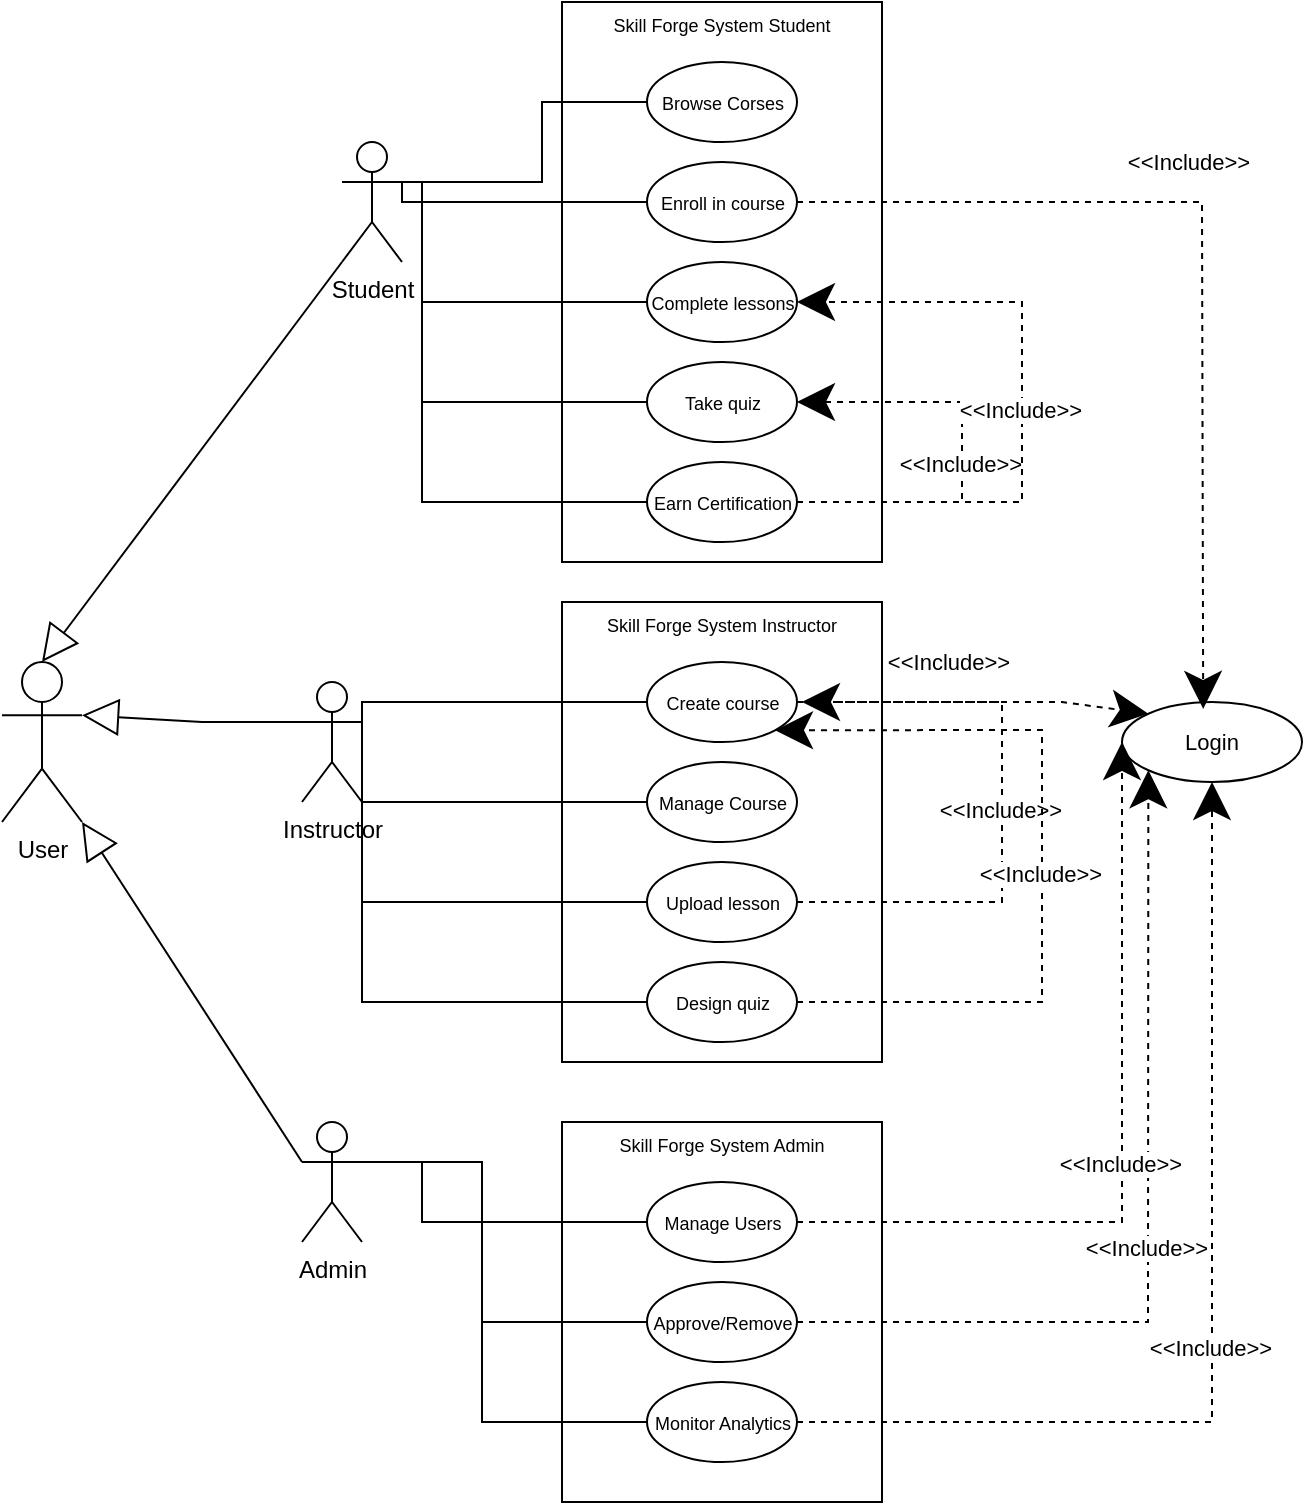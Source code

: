 <mxfile version="28.2.8">
  <diagram name="Page-1" id="VDZa9jgrSAaiPJXVdEwi">
    <mxGraphModel dx="1473" dy="308" grid="1" gridSize="10" guides="1" tooltips="1" connect="1" arrows="1" fold="1" page="1" pageScale="1" pageWidth="850" pageHeight="1100" background="#ffffff" math="0" shadow="0">
      <root>
        <mxCell id="0" />
        <mxCell id="1" parent="0" />
        <mxCell id="vdor28YRsyYJnUGEkDTp-49" value="User" style="shape=umlActor;verticalLabelPosition=bottom;verticalAlign=top;html=1;" vertex="1" parent="1">
          <mxGeometry x="-830" y="330" width="40" height="80" as="geometry" />
        </mxCell>
        <mxCell id="vdor28YRsyYJnUGEkDTp-50" value="Student" style="shape=umlActor;verticalLabelPosition=bottom;verticalAlign=top;html=1;" vertex="1" parent="1">
          <mxGeometry x="-660" y="70" width="30" height="60" as="geometry" />
        </mxCell>
        <mxCell id="vdor28YRsyYJnUGEkDTp-51" value="" style="endArrow=block;endSize=16;endFill=0;html=1;rounded=0;exitX=0;exitY=1;exitDx=0;exitDy=0;exitPerimeter=0;entryX=0.5;entryY=0;entryDx=0;entryDy=0;entryPerimeter=0;" edge="1" parent="1" source="vdor28YRsyYJnUGEkDTp-50" target="vdor28YRsyYJnUGEkDTp-49">
          <mxGeometry width="160" relative="1" as="geometry">
            <mxPoint x="-670" y="310" as="sourcePoint" />
            <mxPoint x="-575" y="270" as="targetPoint" />
          </mxGeometry>
        </mxCell>
        <mxCell id="vdor28YRsyYJnUGEkDTp-52" value="Skill Forge System Student" style="whiteSpace=wrap;html=1;fontFamily=Helvetica;fontSize=9;fontColor=default;labelBackgroundColor=none;labelPosition=center;verticalLabelPosition=middle;align=center;verticalAlign=top;fillColor=light-dark(#FFFFFF,#B3B3B3);" vertex="1" parent="1">
          <mxGeometry x="-550" width="160" height="280" as="geometry" />
        </mxCell>
        <mxCell id="vdor28YRsyYJnUGEkDTp-53" value="&lt;font style=&quot;font-size: 9px;&quot;&gt;Browse Corses&lt;/font&gt;" style="ellipse;whiteSpace=wrap;html=1;strokeColor=default;align=center;verticalAlign=middle;fontFamily=Helvetica;fontSize=11;fontColor=default;labelBackgroundColor=none;fillColor=light-dark(#FFFFFF,#CC99FF);" vertex="1" parent="1">
          <mxGeometry x="-507.5" y="30" width="75" height="40" as="geometry" />
        </mxCell>
        <mxCell id="vdor28YRsyYJnUGEkDTp-54" value="&lt;font style=&quot;font-size: 9px;&quot;&gt;Enroll in course&lt;/font&gt;" style="ellipse;whiteSpace=wrap;html=1;strokeColor=default;align=center;verticalAlign=middle;fontFamily=Helvetica;fontSize=11;fontColor=default;labelBackgroundColor=none;fillColor=light-dark(#FFFFFF,#CC99FF);" vertex="1" parent="1">
          <mxGeometry x="-507.5" y="80" width="75" height="40" as="geometry" />
        </mxCell>
        <mxCell id="vdor28YRsyYJnUGEkDTp-55" value="&lt;font style=&quot;font-size: 9px;&quot;&gt;Complete lessons&lt;/font&gt;" style="ellipse;whiteSpace=wrap;html=1;strokeColor=default;align=center;verticalAlign=middle;fontFamily=Helvetica;fontSize=11;fontColor=default;labelBackgroundColor=none;fillColor=light-dark(#FFFFFF,#CC99FF);" vertex="1" parent="1">
          <mxGeometry x="-507.5" y="130" width="75" height="40" as="geometry" />
        </mxCell>
        <mxCell id="vdor28YRsyYJnUGEkDTp-56" value="&lt;font style=&quot;font-size: 9px;&quot;&gt;Take quiz&lt;/font&gt;" style="ellipse;whiteSpace=wrap;html=1;strokeColor=default;align=center;verticalAlign=middle;fontFamily=Helvetica;fontSize=11;fontColor=default;labelBackgroundColor=none;fillColor=light-dark(#FFFFFF,#CC99FF);" vertex="1" parent="1">
          <mxGeometry x="-507.5" y="180" width="75" height="40" as="geometry" />
        </mxCell>
        <mxCell id="vdor28YRsyYJnUGEkDTp-57" value="&lt;font style=&quot;font-size: 9px;&quot;&gt;Earn Certification&lt;/font&gt;" style="ellipse;whiteSpace=wrap;html=1;strokeColor=default;align=center;verticalAlign=middle;fontFamily=Helvetica;fontSize=11;fontColor=default;labelBackgroundColor=none;fillColor=light-dark(#FFFFFF,#CC99FF);" vertex="1" parent="1">
          <mxGeometry x="-507.5" y="230" width="75" height="40" as="geometry" />
        </mxCell>
        <mxCell id="vdor28YRsyYJnUGEkDTp-76" value="" style="endArrow=none;html=1;edgeStyle=orthogonalEdgeStyle;rounded=0;strokeColor=default;align=center;verticalAlign=middle;fontFamily=Helvetica;fontSize=11;fontColor=default;labelBackgroundColor=default;endSize=16;entryX=1;entryY=0.333;entryDx=0;entryDy=0;entryPerimeter=0;exitX=0;exitY=0.5;exitDx=0;exitDy=0;" edge="1" parent="1" source="vdor28YRsyYJnUGEkDTp-53" target="vdor28YRsyYJnUGEkDTp-50">
          <mxGeometry relative="1" as="geometry">
            <mxPoint x="-550" y="30" as="sourcePoint" />
            <mxPoint x="-622" y="90" as="targetPoint" />
            <Array as="points">
              <mxPoint x="-560" y="50" />
              <mxPoint x="-560" y="90" />
            </Array>
          </mxGeometry>
        </mxCell>
        <mxCell id="vdor28YRsyYJnUGEkDTp-77" value="" style="edgeLabel;resizable=0;html=1;align=left;verticalAlign=bottom;strokeColor=default;fontFamily=Helvetica;fontSize=11;fontColor=default;labelBackgroundColor=default;fillColor=default;" connectable="0" vertex="1" parent="vdor28YRsyYJnUGEkDTp-76">
          <mxGeometry x="-1" relative="1" as="geometry" />
        </mxCell>
        <mxCell id="vdor28YRsyYJnUGEkDTp-78" value="" style="edgeLabel;resizable=0;html=1;align=right;verticalAlign=bottom;strokeColor=default;fontFamily=Helvetica;fontSize=11;fontColor=default;labelBackgroundColor=default;fillColor=default;" connectable="0" vertex="1" parent="vdor28YRsyYJnUGEkDTp-76">
          <mxGeometry x="1" relative="1" as="geometry" />
        </mxCell>
        <mxCell id="vdor28YRsyYJnUGEkDTp-88" value="" style="endArrow=none;html=1;edgeStyle=orthogonalEdgeStyle;rounded=0;strokeColor=default;align=center;verticalAlign=middle;fontFamily=Helvetica;fontSize=11;fontColor=default;labelBackgroundColor=default;endSize=16;entryX=1;entryY=0.333;entryDx=0;entryDy=0;entryPerimeter=0;exitX=0;exitY=0.5;exitDx=0;exitDy=0;" edge="1" parent="1" source="vdor28YRsyYJnUGEkDTp-54" target="vdor28YRsyYJnUGEkDTp-50">
          <mxGeometry relative="1" as="geometry">
            <mxPoint x="-507.5" y="110" as="sourcePoint" />
            <mxPoint x="-630.5" y="150" as="targetPoint" />
            <Array as="points">
              <mxPoint x="-630" y="100" />
            </Array>
          </mxGeometry>
        </mxCell>
        <mxCell id="vdor28YRsyYJnUGEkDTp-89" value="" style="edgeLabel;resizable=0;html=1;align=left;verticalAlign=bottom;strokeColor=default;fontFamily=Helvetica;fontSize=11;fontColor=default;labelBackgroundColor=default;fillColor=default;" connectable="0" vertex="1" parent="vdor28YRsyYJnUGEkDTp-88">
          <mxGeometry x="-1" relative="1" as="geometry" />
        </mxCell>
        <mxCell id="vdor28YRsyYJnUGEkDTp-90" value="" style="edgeLabel;resizable=0;html=1;align=right;verticalAlign=bottom;strokeColor=default;fontFamily=Helvetica;fontSize=11;fontColor=default;labelBackgroundColor=default;fillColor=default;" connectable="0" vertex="1" parent="vdor28YRsyYJnUGEkDTp-88">
          <mxGeometry x="1" relative="1" as="geometry" />
        </mxCell>
        <mxCell id="vdor28YRsyYJnUGEkDTp-91" value="" style="endArrow=none;html=1;edgeStyle=orthogonalEdgeStyle;rounded=0;strokeColor=default;align=center;verticalAlign=middle;fontFamily=Helvetica;fontSize=11;fontColor=default;labelBackgroundColor=default;endSize=16;entryX=1;entryY=0.333;entryDx=0;entryDy=0;entryPerimeter=0;exitX=0;exitY=0.5;exitDx=0;exitDy=0;" edge="1" parent="1" source="vdor28YRsyYJnUGEkDTp-55" target="vdor28YRsyYJnUGEkDTp-50">
          <mxGeometry relative="1" as="geometry">
            <mxPoint x="-507" y="130" as="sourcePoint" />
            <mxPoint x="-630" y="170" as="targetPoint" />
            <Array as="points">
              <mxPoint x="-620" y="150" />
              <mxPoint x="-620" y="90" />
            </Array>
          </mxGeometry>
        </mxCell>
        <mxCell id="vdor28YRsyYJnUGEkDTp-92" value="" style="edgeLabel;resizable=0;html=1;align=left;verticalAlign=bottom;strokeColor=default;fontFamily=Helvetica;fontSize=11;fontColor=default;labelBackgroundColor=default;fillColor=default;" connectable="0" vertex="1" parent="vdor28YRsyYJnUGEkDTp-91">
          <mxGeometry x="-1" relative="1" as="geometry" />
        </mxCell>
        <mxCell id="vdor28YRsyYJnUGEkDTp-93" value="" style="edgeLabel;resizable=0;html=1;align=right;verticalAlign=bottom;strokeColor=default;fontFamily=Helvetica;fontSize=11;fontColor=default;labelBackgroundColor=default;fillColor=default;" connectable="0" vertex="1" parent="vdor28YRsyYJnUGEkDTp-91">
          <mxGeometry x="1" relative="1" as="geometry" />
        </mxCell>
        <mxCell id="vdor28YRsyYJnUGEkDTp-94" value="" style="endArrow=none;html=1;edgeStyle=orthogonalEdgeStyle;rounded=0;strokeColor=default;align=center;verticalAlign=middle;fontFamily=Helvetica;fontSize=11;fontColor=default;labelBackgroundColor=default;endSize=16;exitX=0;exitY=0.5;exitDx=0;exitDy=0;" edge="1" parent="1" source="vdor28YRsyYJnUGEkDTp-56">
          <mxGeometry relative="1" as="geometry">
            <mxPoint x="-550" y="190" as="sourcePoint" />
            <mxPoint x="-620" y="150" as="targetPoint" />
            <Array as="points">
              <mxPoint x="-620" y="200" />
            </Array>
          </mxGeometry>
        </mxCell>
        <mxCell id="vdor28YRsyYJnUGEkDTp-95" value="" style="edgeLabel;resizable=0;html=1;align=left;verticalAlign=bottom;strokeColor=default;fontFamily=Helvetica;fontSize=11;fontColor=default;labelBackgroundColor=default;fillColor=default;" connectable="0" vertex="1" parent="vdor28YRsyYJnUGEkDTp-94">
          <mxGeometry x="-1" relative="1" as="geometry" />
        </mxCell>
        <mxCell id="vdor28YRsyYJnUGEkDTp-96" value="" style="edgeLabel;resizable=0;html=1;align=right;verticalAlign=bottom;strokeColor=default;fontFamily=Helvetica;fontSize=11;fontColor=default;labelBackgroundColor=default;fillColor=default;" connectable="0" vertex="1" parent="vdor28YRsyYJnUGEkDTp-94">
          <mxGeometry x="1" relative="1" as="geometry" />
        </mxCell>
        <mxCell id="vdor28YRsyYJnUGEkDTp-97" value="" style="endArrow=none;html=1;edgeStyle=orthogonalEdgeStyle;rounded=0;strokeColor=default;align=center;verticalAlign=middle;fontFamily=Helvetica;fontSize=11;fontColor=default;labelBackgroundColor=default;endSize=16;exitX=0;exitY=0.5;exitDx=0;exitDy=0;" edge="1" parent="1" source="vdor28YRsyYJnUGEkDTp-57">
          <mxGeometry relative="1" as="geometry">
            <mxPoint x="-537" y="240" as="sourcePoint" />
            <mxPoint x="-620" y="200" as="targetPoint" />
            <Array as="points">
              <mxPoint x="-620" y="250" />
            </Array>
          </mxGeometry>
        </mxCell>
        <mxCell id="vdor28YRsyYJnUGEkDTp-98" value="" style="edgeLabel;resizable=0;html=1;align=left;verticalAlign=bottom;strokeColor=default;fontFamily=Helvetica;fontSize=11;fontColor=default;labelBackgroundColor=default;fillColor=default;" connectable="0" vertex="1" parent="vdor28YRsyYJnUGEkDTp-97">
          <mxGeometry x="-1" relative="1" as="geometry" />
        </mxCell>
        <mxCell id="vdor28YRsyYJnUGEkDTp-99" value="" style="edgeLabel;resizable=0;html=1;align=right;verticalAlign=bottom;strokeColor=default;fontFamily=Helvetica;fontSize=11;fontColor=default;labelBackgroundColor=default;fillColor=default;" connectable="0" vertex="1" parent="vdor28YRsyYJnUGEkDTp-97">
          <mxGeometry x="1" relative="1" as="geometry" />
        </mxCell>
        <mxCell id="vdor28YRsyYJnUGEkDTp-42" value="" style="endArrow=classic;html=1;rounded=0;strokeColor=default;align=center;verticalAlign=middle;fontFamily=Helvetica;fontSize=11;fontColor=default;labelBackgroundColor=default;endSize=16;dashed=1;exitX=1;exitY=0.5;exitDx=0;exitDy=0;entryX=1;entryY=0.5;entryDx=0;entryDy=0;" edge="1" parent="1" source="vdor28YRsyYJnUGEkDTp-57" target="vdor28YRsyYJnUGEkDTp-56">
          <mxGeometry width="50" height="50" relative="1" as="geometry">
            <mxPoint x="-237.5" y="300" as="sourcePoint" />
            <mxPoint x="-226.389" y="235.79" as="targetPoint" />
            <Array as="points">
              <mxPoint x="-350" y="250" />
              <mxPoint x="-350" y="200" />
            </Array>
          </mxGeometry>
        </mxCell>
        <mxCell id="vdor28YRsyYJnUGEkDTp-43" value="&amp;lt;&amp;lt;Include&amp;gt;&amp;gt;" style="edgeLabel;html=1;align=center;verticalAlign=middle;resizable=0;points=[];strokeColor=default;fontFamily=Helvetica;fontSize=11;fontColor=default;labelBackgroundColor=default;fillColor=default;" vertex="1" connectable="0" parent="vdor28YRsyYJnUGEkDTp-42">
          <mxGeometry x="-0.143" y="1" relative="1" as="geometry">
            <mxPoint y="-10" as="offset" />
          </mxGeometry>
        </mxCell>
        <mxCell id="vdor28YRsyYJnUGEkDTp-40" value="" style="endArrow=classic;html=1;rounded=0;strokeColor=default;align=center;verticalAlign=middle;fontFamily=Helvetica;fontSize=11;fontColor=default;labelBackgroundColor=default;endSize=16;dashed=1;exitX=1;exitY=0.5;exitDx=0;exitDy=0;entryX=1;entryY=0.5;entryDx=0;entryDy=0;" edge="1" parent="1" source="vdor28YRsyYJnUGEkDTp-57" target="vdor28YRsyYJnUGEkDTp-55">
          <mxGeometry width="50" height="50" relative="1" as="geometry">
            <mxPoint x="-237.5" y="300" as="sourcePoint" />
            <mxPoint x="-237.5" y="200" as="targetPoint" />
            <Array as="points">
              <mxPoint x="-320" y="250" />
              <mxPoint x="-320" y="150" />
            </Array>
          </mxGeometry>
        </mxCell>
        <mxCell id="vdor28YRsyYJnUGEkDTp-41" value="&amp;lt;&amp;lt;Include&amp;gt;&amp;gt;" style="edgeLabel;html=1;align=center;verticalAlign=middle;resizable=0;points=[];strokeColor=default;fontFamily=Helvetica;fontSize=11;fontColor=default;labelBackgroundColor=default;fillColor=default;" vertex="1" connectable="0" parent="vdor28YRsyYJnUGEkDTp-40">
          <mxGeometry x="-0.143" y="1" relative="1" as="geometry">
            <mxPoint y="-19" as="offset" />
          </mxGeometry>
        </mxCell>
        <mxCell id="vdor28YRsyYJnUGEkDTp-100" value="Instructor" style="shape=umlActor;verticalLabelPosition=bottom;verticalAlign=top;html=1;" vertex="1" parent="1">
          <mxGeometry x="-680" y="340" width="30" height="60" as="geometry" />
        </mxCell>
        <mxCell id="vdor28YRsyYJnUGEkDTp-101" value="" style="endArrow=block;endSize=16;endFill=0;html=1;rounded=0;exitX=0;exitY=0.333;exitDx=0;exitDy=0;exitPerimeter=0;entryX=1;entryY=0.333;entryDx=0;entryDy=0;entryPerimeter=0;" edge="1" parent="1" source="vdor28YRsyYJnUGEkDTp-100" target="vdor28YRsyYJnUGEkDTp-49">
          <mxGeometry width="160" relative="1" as="geometry">
            <mxPoint x="-480" y="330" as="sourcePoint" />
            <mxPoint x="-600" y="480" as="targetPoint" />
            <Array as="points">
              <mxPoint x="-730" y="360" />
            </Array>
          </mxGeometry>
        </mxCell>
        <mxCell id="vdor28YRsyYJnUGEkDTp-102" value="Skill Forge System Instructor" style="whiteSpace=wrap;html=1;fontFamily=Helvetica;fontSize=9;fontColor=default;labelBackgroundColor=none;labelPosition=center;verticalLabelPosition=middle;align=center;verticalAlign=top;fillColor=light-dark(#FFFFFF,#B3B3B3);" vertex="1" parent="1">
          <mxGeometry x="-550" y="300" width="160" height="230" as="geometry" />
        </mxCell>
        <mxCell id="vdor28YRsyYJnUGEkDTp-103" value="&lt;font style=&quot;font-size: 9px;&quot;&gt;Create course&lt;/font&gt;" style="ellipse;whiteSpace=wrap;html=1;strokeColor=default;align=center;verticalAlign=middle;fontFamily=Helvetica;fontSize=11;fontColor=default;labelBackgroundColor=none;fillColor=light-dark(#FFFFFF,#CC99FF);" vertex="1" parent="1">
          <mxGeometry x="-507.5" y="330" width="75" height="40" as="geometry" />
        </mxCell>
        <mxCell id="vdor28YRsyYJnUGEkDTp-104" value="&lt;font style=&quot;font-size: 9px;&quot;&gt;Manage Course&lt;/font&gt;" style="ellipse;whiteSpace=wrap;html=1;strokeColor=default;align=center;verticalAlign=middle;fontFamily=Helvetica;fontSize=11;fontColor=default;labelBackgroundColor=none;fillColor=light-dark(#FFFFFF,#CC99FF);" vertex="1" parent="1">
          <mxGeometry x="-507.5" y="380" width="75" height="40" as="geometry" />
        </mxCell>
        <mxCell id="vdor28YRsyYJnUGEkDTp-105" value="&lt;font style=&quot;font-size: 9px;&quot;&gt;Upload lesson&lt;/font&gt;" style="ellipse;whiteSpace=wrap;html=1;strokeColor=default;align=center;verticalAlign=middle;fontFamily=Helvetica;fontSize=11;fontColor=default;labelBackgroundColor=none;fillColor=light-dark(#FFFFFF,#CC99FF);" vertex="1" parent="1">
          <mxGeometry x="-507.5" y="430" width="75" height="40" as="geometry" />
        </mxCell>
        <mxCell id="vdor28YRsyYJnUGEkDTp-106" value="&lt;font style=&quot;font-size: 9px;&quot;&gt;Design quiz&lt;/font&gt;" style="ellipse;whiteSpace=wrap;html=1;strokeColor=default;align=center;verticalAlign=middle;fontFamily=Helvetica;fontSize=11;fontColor=default;labelBackgroundColor=none;fillColor=light-dark(#FFFFFF,#CC99FF);" vertex="1" parent="1">
          <mxGeometry x="-507.5" y="480" width="75" height="40" as="geometry" />
        </mxCell>
        <mxCell id="vdor28YRsyYJnUGEkDTp-108" value="" style="endArrow=none;html=1;edgeStyle=orthogonalEdgeStyle;rounded=0;strokeColor=default;align=center;verticalAlign=middle;fontFamily=Helvetica;fontSize=11;fontColor=default;labelBackgroundColor=default;endSize=16;entryX=1;entryY=0.333;entryDx=0;entryDy=0;entryPerimeter=0;exitX=0;exitY=0.5;exitDx=0;exitDy=0;" edge="1" parent="1" source="vdor28YRsyYJnUGEkDTp-103" target="vdor28YRsyYJnUGEkDTp-100">
          <mxGeometry relative="1" as="geometry">
            <mxPoint x="-487" y="390" as="sourcePoint" />
            <mxPoint x="-610" y="430" as="targetPoint" />
            <Array as="points">
              <mxPoint x="-650" y="350" />
            </Array>
          </mxGeometry>
        </mxCell>
        <mxCell id="vdor28YRsyYJnUGEkDTp-109" value="" style="edgeLabel;resizable=0;html=1;align=left;verticalAlign=bottom;strokeColor=default;fontFamily=Helvetica;fontSize=11;fontColor=default;labelBackgroundColor=default;fillColor=default;" connectable="0" vertex="1" parent="vdor28YRsyYJnUGEkDTp-108">
          <mxGeometry x="-1" relative="1" as="geometry" />
        </mxCell>
        <mxCell id="vdor28YRsyYJnUGEkDTp-110" value="" style="edgeLabel;resizable=0;html=1;align=right;verticalAlign=bottom;strokeColor=default;fontFamily=Helvetica;fontSize=11;fontColor=default;labelBackgroundColor=default;fillColor=default;" connectable="0" vertex="1" parent="vdor28YRsyYJnUGEkDTp-108">
          <mxGeometry x="1" relative="1" as="geometry" />
        </mxCell>
        <mxCell id="vdor28YRsyYJnUGEkDTp-111" value="" style="endArrow=none;html=1;edgeStyle=orthogonalEdgeStyle;rounded=0;strokeColor=default;align=center;verticalAlign=middle;fontFamily=Helvetica;fontSize=11;fontColor=default;labelBackgroundColor=default;endSize=16;entryX=1;entryY=0.333;entryDx=0;entryDy=0;entryPerimeter=0;exitX=0;exitY=0.5;exitDx=0;exitDy=0;" edge="1" parent="1" source="vdor28YRsyYJnUGEkDTp-104" target="vdor28YRsyYJnUGEkDTp-100">
          <mxGeometry relative="1" as="geometry">
            <mxPoint x="-517" y="410" as="sourcePoint" />
            <mxPoint x="-660" y="380" as="targetPoint" />
            <Array as="points">
              <mxPoint x="-650" y="400" />
            </Array>
          </mxGeometry>
        </mxCell>
        <mxCell id="vdor28YRsyYJnUGEkDTp-112" value="" style="edgeLabel;resizable=0;html=1;align=left;verticalAlign=bottom;strokeColor=default;fontFamily=Helvetica;fontSize=11;fontColor=default;labelBackgroundColor=default;fillColor=default;" connectable="0" vertex="1" parent="vdor28YRsyYJnUGEkDTp-111">
          <mxGeometry x="-1" relative="1" as="geometry" />
        </mxCell>
        <mxCell id="vdor28YRsyYJnUGEkDTp-113" value="" style="edgeLabel;resizable=0;html=1;align=right;verticalAlign=bottom;strokeColor=default;fontFamily=Helvetica;fontSize=11;fontColor=default;labelBackgroundColor=default;fillColor=default;" connectable="0" vertex="1" parent="vdor28YRsyYJnUGEkDTp-111">
          <mxGeometry x="1" relative="1" as="geometry" />
        </mxCell>
        <mxCell id="vdor28YRsyYJnUGEkDTp-114" value="" style="endArrow=none;html=1;edgeStyle=orthogonalEdgeStyle;rounded=0;strokeColor=default;align=center;verticalAlign=middle;fontFamily=Helvetica;fontSize=11;fontColor=default;labelBackgroundColor=default;endSize=16;entryX=1;entryY=0.333;entryDx=0;entryDy=0;entryPerimeter=0;exitX=0;exitY=0.5;exitDx=0;exitDy=0;" edge="1" parent="1" source="vdor28YRsyYJnUGEkDTp-105" target="vdor28YRsyYJnUGEkDTp-100">
          <mxGeometry relative="1" as="geometry">
            <mxPoint x="-517" y="450" as="sourcePoint" />
            <mxPoint x="-660" y="420" as="targetPoint" />
            <Array as="points">
              <mxPoint x="-650" y="450" />
            </Array>
          </mxGeometry>
        </mxCell>
        <mxCell id="vdor28YRsyYJnUGEkDTp-115" value="" style="edgeLabel;resizable=0;html=1;align=left;verticalAlign=bottom;strokeColor=default;fontFamily=Helvetica;fontSize=11;fontColor=default;labelBackgroundColor=default;fillColor=default;" connectable="0" vertex="1" parent="vdor28YRsyYJnUGEkDTp-114">
          <mxGeometry x="-1" relative="1" as="geometry" />
        </mxCell>
        <mxCell id="vdor28YRsyYJnUGEkDTp-116" value="" style="edgeLabel;resizable=0;html=1;align=right;verticalAlign=bottom;strokeColor=default;fontFamily=Helvetica;fontSize=11;fontColor=default;labelBackgroundColor=default;fillColor=default;" connectable="0" vertex="1" parent="vdor28YRsyYJnUGEkDTp-114">
          <mxGeometry x="1" relative="1" as="geometry" />
        </mxCell>
        <mxCell id="vdor28YRsyYJnUGEkDTp-117" value="" style="endArrow=none;html=1;edgeStyle=orthogonalEdgeStyle;rounded=0;strokeColor=default;align=center;verticalAlign=middle;fontFamily=Helvetica;fontSize=11;fontColor=default;labelBackgroundColor=default;endSize=16;exitX=0;exitY=0.5;exitDx=0;exitDy=0;" edge="1" parent="1" source="vdor28YRsyYJnUGEkDTp-106">
          <mxGeometry relative="1" as="geometry">
            <mxPoint x="-536.5" y="500" as="sourcePoint" />
            <mxPoint x="-650" y="360" as="targetPoint" />
            <Array as="points">
              <mxPoint x="-650" y="500" />
            </Array>
          </mxGeometry>
        </mxCell>
        <mxCell id="vdor28YRsyYJnUGEkDTp-118" value="" style="edgeLabel;resizable=0;html=1;align=left;verticalAlign=bottom;strokeColor=default;fontFamily=Helvetica;fontSize=11;fontColor=default;labelBackgroundColor=default;fillColor=default;" connectable="0" vertex="1" parent="vdor28YRsyYJnUGEkDTp-117">
          <mxGeometry x="-1" relative="1" as="geometry" />
        </mxCell>
        <mxCell id="vdor28YRsyYJnUGEkDTp-119" value="" style="edgeLabel;resizable=0;html=1;align=right;verticalAlign=bottom;strokeColor=default;fontFamily=Helvetica;fontSize=11;fontColor=default;labelBackgroundColor=default;fillColor=default;" connectable="0" vertex="1" parent="vdor28YRsyYJnUGEkDTp-117">
          <mxGeometry x="1" relative="1" as="geometry" />
        </mxCell>
        <mxCell id="vdor28YRsyYJnUGEkDTp-120" value="Admin" style="shape=umlActor;verticalLabelPosition=bottom;verticalAlign=top;html=1;" vertex="1" parent="1">
          <mxGeometry x="-680" y="560" width="30" height="60" as="geometry" />
        </mxCell>
        <mxCell id="vdor28YRsyYJnUGEkDTp-121" value="" style="endArrow=block;endSize=16;endFill=0;html=1;rounded=0;exitX=0;exitY=0.333;exitDx=0;exitDy=0;exitPerimeter=0;entryX=1;entryY=1;entryDx=0;entryDy=0;entryPerimeter=0;" edge="1" parent="1" source="vdor28YRsyYJnUGEkDTp-120" target="vdor28YRsyYJnUGEkDTp-49">
          <mxGeometry width="160" relative="1" as="geometry">
            <mxPoint x="-670" y="420" as="sourcePoint" />
            <mxPoint x="-770" y="420" as="targetPoint" />
          </mxGeometry>
        </mxCell>
        <mxCell id="vdor28YRsyYJnUGEkDTp-122" value="Skill Forge System Admin" style="whiteSpace=wrap;html=1;fontFamily=Helvetica;fontSize=9;fontColor=default;labelBackgroundColor=none;labelPosition=center;verticalLabelPosition=middle;align=center;verticalAlign=top;fillColor=light-dark(#FFFFFF,#B3B3B3);" vertex="1" parent="1">
          <mxGeometry x="-550" y="560" width="160" height="190" as="geometry" />
        </mxCell>
        <mxCell id="vdor28YRsyYJnUGEkDTp-124" value="&lt;font style=&quot;font-size: 9px;&quot;&gt;Manage Users&lt;/font&gt;" style="ellipse;whiteSpace=wrap;html=1;strokeColor=default;align=center;verticalAlign=middle;fontFamily=Helvetica;fontSize=11;fontColor=default;labelBackgroundColor=none;fillColor=light-dark(#FFFFFF,#CC99FF);" vertex="1" parent="1">
          <mxGeometry x="-507.5" y="590" width="75" height="40" as="geometry" />
        </mxCell>
        <mxCell id="vdor28YRsyYJnUGEkDTp-125" value="&lt;font style=&quot;font-size: 9px;&quot;&gt;Approve/Remove&lt;/font&gt;" style="ellipse;whiteSpace=wrap;html=1;strokeColor=default;align=center;verticalAlign=middle;fontFamily=Helvetica;fontSize=11;fontColor=default;labelBackgroundColor=none;fillColor=light-dark(#FFFFFF,#CC99FF);" vertex="1" parent="1">
          <mxGeometry x="-507.5" y="640" width="75" height="40" as="geometry" />
        </mxCell>
        <mxCell id="vdor28YRsyYJnUGEkDTp-126" value="&lt;font style=&quot;font-size: 9px;&quot;&gt;Monitor Analytics&lt;/font&gt;" style="ellipse;whiteSpace=wrap;html=1;strokeColor=default;align=center;verticalAlign=middle;fontFamily=Helvetica;fontSize=11;fontColor=default;labelBackgroundColor=none;fillColor=light-dark(#FFFFFF,#CC99FF);" vertex="1" parent="1">
          <mxGeometry x="-507.5" y="690" width="75" height="40" as="geometry" />
        </mxCell>
        <mxCell id="vdor28YRsyYJnUGEkDTp-128" value="" style="endArrow=none;html=1;edgeStyle=orthogonalEdgeStyle;rounded=0;strokeColor=default;align=center;verticalAlign=middle;fontFamily=Helvetica;fontSize=11;fontColor=default;labelBackgroundColor=default;endSize=16;exitX=0;exitY=0.5;exitDx=0;exitDy=0;entryX=1;entryY=0.333;entryDx=0;entryDy=0;entryPerimeter=0;" edge="1" parent="1" source="vdor28YRsyYJnUGEkDTp-126" target="vdor28YRsyYJnUGEkDTp-120">
          <mxGeometry relative="1" as="geometry">
            <mxPoint x="-447" y="700" as="sourcePoint" />
            <mxPoint x="-590" y="560" as="targetPoint" />
            <Array as="points">
              <mxPoint x="-590" y="710" />
              <mxPoint x="-590" y="580" />
            </Array>
          </mxGeometry>
        </mxCell>
        <mxCell id="vdor28YRsyYJnUGEkDTp-129" value="" style="edgeLabel;resizable=0;html=1;align=left;verticalAlign=bottom;strokeColor=default;fontFamily=Helvetica;fontSize=11;fontColor=default;labelBackgroundColor=default;fillColor=default;" connectable="0" vertex="1" parent="vdor28YRsyYJnUGEkDTp-128">
          <mxGeometry x="-1" relative="1" as="geometry" />
        </mxCell>
        <mxCell id="vdor28YRsyYJnUGEkDTp-130" value="" style="edgeLabel;resizable=0;html=1;align=right;verticalAlign=bottom;strokeColor=default;fontFamily=Helvetica;fontSize=11;fontColor=default;labelBackgroundColor=default;fillColor=default;" connectable="0" vertex="1" parent="vdor28YRsyYJnUGEkDTp-128">
          <mxGeometry x="1" relative="1" as="geometry" />
        </mxCell>
        <mxCell id="vdor28YRsyYJnUGEkDTp-131" value="" style="endArrow=none;html=1;edgeStyle=orthogonalEdgeStyle;rounded=0;strokeColor=default;align=center;verticalAlign=middle;fontFamily=Helvetica;fontSize=11;fontColor=default;labelBackgroundColor=default;endSize=16;exitX=0;exitY=0.5;exitDx=0;exitDy=0;entryX=1;entryY=0.333;entryDx=0;entryDy=0;entryPerimeter=0;" edge="1" parent="1" source="vdor28YRsyYJnUGEkDTp-125" target="vdor28YRsyYJnUGEkDTp-120">
          <mxGeometry relative="1" as="geometry">
            <mxPoint x="-447" y="880" as="sourcePoint" />
            <mxPoint x="-590" y="740" as="targetPoint" />
            <Array as="points">
              <mxPoint x="-590" y="660" />
              <mxPoint x="-590" y="580" />
            </Array>
          </mxGeometry>
        </mxCell>
        <mxCell id="vdor28YRsyYJnUGEkDTp-132" value="" style="edgeLabel;resizable=0;html=1;align=left;verticalAlign=bottom;strokeColor=default;fontFamily=Helvetica;fontSize=11;fontColor=default;labelBackgroundColor=default;fillColor=default;" connectable="0" vertex="1" parent="vdor28YRsyYJnUGEkDTp-131">
          <mxGeometry x="-1" relative="1" as="geometry" />
        </mxCell>
        <mxCell id="vdor28YRsyYJnUGEkDTp-133" value="" style="edgeLabel;resizable=0;html=1;align=right;verticalAlign=bottom;strokeColor=default;fontFamily=Helvetica;fontSize=11;fontColor=default;labelBackgroundColor=default;fillColor=default;" connectable="0" vertex="1" parent="vdor28YRsyYJnUGEkDTp-131">
          <mxGeometry x="1" relative="1" as="geometry" />
        </mxCell>
        <mxCell id="vdor28YRsyYJnUGEkDTp-134" value="" style="endArrow=none;html=1;edgeStyle=orthogonalEdgeStyle;rounded=0;strokeColor=default;align=center;verticalAlign=middle;fontFamily=Helvetica;fontSize=11;fontColor=default;labelBackgroundColor=default;endSize=16;exitX=0;exitY=0.5;exitDx=0;exitDy=0;entryX=1;entryY=0.333;entryDx=0;entryDy=0;entryPerimeter=0;" edge="1" parent="1" source="vdor28YRsyYJnUGEkDTp-124" target="vdor28YRsyYJnUGEkDTp-120">
          <mxGeometry relative="1" as="geometry">
            <mxPoint x="-477" y="780" as="sourcePoint" />
            <mxPoint x="-620" y="640" as="targetPoint" />
            <Array as="points">
              <mxPoint x="-620" y="610" />
              <mxPoint x="-620" y="580" />
            </Array>
          </mxGeometry>
        </mxCell>
        <mxCell id="vdor28YRsyYJnUGEkDTp-135" value="" style="edgeLabel;resizable=0;html=1;align=left;verticalAlign=bottom;strokeColor=default;fontFamily=Helvetica;fontSize=11;fontColor=default;labelBackgroundColor=default;fillColor=default;" connectable="0" vertex="1" parent="vdor28YRsyYJnUGEkDTp-134">
          <mxGeometry x="-1" relative="1" as="geometry" />
        </mxCell>
        <mxCell id="vdor28YRsyYJnUGEkDTp-136" value="" style="edgeLabel;resizable=0;html=1;align=right;verticalAlign=bottom;strokeColor=default;fontFamily=Helvetica;fontSize=11;fontColor=default;labelBackgroundColor=default;fillColor=default;" connectable="0" vertex="1" parent="vdor28YRsyYJnUGEkDTp-134">
          <mxGeometry x="1" relative="1" as="geometry" />
        </mxCell>
        <mxCell id="vdor28YRsyYJnUGEkDTp-137" value="Login" style="ellipse;whiteSpace=wrap;html=1;fontFamily=Helvetica;fontSize=11;fontColor=default;labelBackgroundColor=none;fillColor=light-dark(#FFFFFF,#CC99FF);" vertex="1" parent="1">
          <mxGeometry x="-270" y="350" width="90" height="40" as="geometry" />
        </mxCell>
        <mxCell id="vdor28YRsyYJnUGEkDTp-139" value="" style="endArrow=classic;html=1;rounded=0;strokeColor=default;align=center;verticalAlign=middle;fontFamily=Helvetica;fontSize=11;fontColor=default;labelBackgroundColor=default;endSize=16;dashed=1;exitX=1;exitY=0.5;exitDx=0;exitDy=0;entryX=0.451;entryY=0.086;entryDx=0;entryDy=0;entryPerimeter=0;" edge="1" parent="1" source="vdor28YRsyYJnUGEkDTp-54" target="vdor28YRsyYJnUGEkDTp-137">
          <mxGeometry width="50" height="50" relative="1" as="geometry">
            <mxPoint x="-32.5" y="290" as="sourcePoint" />
            <mxPoint x="-240" y="40" as="targetPoint" />
            <Array as="points">
              <mxPoint x="-230" y="100" />
            </Array>
          </mxGeometry>
        </mxCell>
        <mxCell id="vdor28YRsyYJnUGEkDTp-140" value="&amp;lt;&amp;lt;Include&amp;gt;&amp;gt;" style="edgeLabel;html=1;align=center;verticalAlign=middle;resizable=0;points=[];strokeColor=default;fontFamily=Helvetica;fontSize=11;fontColor=default;labelBackgroundColor=default;fillColor=default;" vertex="1" connectable="0" parent="vdor28YRsyYJnUGEkDTp-139">
          <mxGeometry x="-0.143" y="1" relative="1" as="geometry">
            <mxPoint y="-19" as="offset" />
          </mxGeometry>
        </mxCell>
        <mxCell id="vdor28YRsyYJnUGEkDTp-141" value="" style="endArrow=classic;html=1;rounded=0;strokeColor=default;align=center;verticalAlign=middle;fontFamily=Helvetica;fontSize=11;fontColor=default;labelBackgroundColor=default;endSize=16;dashed=1;exitX=1;exitY=0.5;exitDx=0;exitDy=0;entryX=0;entryY=0;entryDx=0;entryDy=0;" edge="1" parent="1" source="vdor28YRsyYJnUGEkDTp-103" target="vdor28YRsyYJnUGEkDTp-137">
          <mxGeometry width="50" height="50" relative="1" as="geometry">
            <mxPoint x="-87.5" y="290" as="sourcePoint" />
            <mxPoint x="-250" y="270" as="targetPoint" />
            <Array as="points">
              <mxPoint x="-300" y="350" />
            </Array>
          </mxGeometry>
        </mxCell>
        <mxCell id="vdor28YRsyYJnUGEkDTp-142" value="&amp;lt;&amp;lt;Include&amp;gt;&amp;gt;" style="edgeLabel;html=1;align=center;verticalAlign=middle;resizable=0;points=[];strokeColor=default;fontFamily=Helvetica;fontSize=11;fontColor=default;labelBackgroundColor=default;fillColor=default;" vertex="1" connectable="0" parent="vdor28YRsyYJnUGEkDTp-141">
          <mxGeometry x="-0.143" y="1" relative="1" as="geometry">
            <mxPoint y="-19" as="offset" />
          </mxGeometry>
        </mxCell>
        <mxCell id="vdor28YRsyYJnUGEkDTp-146" value="" style="endArrow=classic;html=1;rounded=0;strokeColor=default;align=center;verticalAlign=middle;fontFamily=Helvetica;fontSize=11;fontColor=default;labelBackgroundColor=default;endSize=16;dashed=1;exitX=1;exitY=0.5;exitDx=0;exitDy=0;entryX=0.5;entryY=1;entryDx=0;entryDy=0;" edge="1" parent="1" source="vdor28YRsyYJnUGEkDTp-126" target="vdor28YRsyYJnUGEkDTp-137">
          <mxGeometry width="50" height="50" relative="1" as="geometry">
            <mxPoint x="-123" y="960" as="sourcePoint" />
            <mxPoint x="-330" y="710" as="targetPoint" />
            <Array as="points">
              <mxPoint x="-225" y="710" />
            </Array>
          </mxGeometry>
        </mxCell>
        <mxCell id="vdor28YRsyYJnUGEkDTp-147" value="&amp;lt;&amp;lt;Include&amp;gt;&amp;gt;" style="edgeLabel;html=1;align=center;verticalAlign=middle;resizable=0;points=[];strokeColor=default;fontFamily=Helvetica;fontSize=11;fontColor=default;labelBackgroundColor=default;fillColor=default;" vertex="1" connectable="0" parent="vdor28YRsyYJnUGEkDTp-146">
          <mxGeometry x="-0.143" y="1" relative="1" as="geometry">
            <mxPoint y="-19" as="offset" />
          </mxGeometry>
        </mxCell>
        <mxCell id="vdor28YRsyYJnUGEkDTp-148" value="" style="endArrow=classic;html=1;rounded=0;strokeColor=default;align=center;verticalAlign=middle;fontFamily=Helvetica;fontSize=11;fontColor=default;labelBackgroundColor=default;endSize=16;dashed=1;entryX=0;entryY=1;entryDx=0;entryDy=0;exitX=1;exitY=0.5;exitDx=0;exitDy=0;" edge="1" parent="1" source="vdor28YRsyYJnUGEkDTp-125" target="vdor28YRsyYJnUGEkDTp-137">
          <mxGeometry width="50" height="50" relative="1" as="geometry">
            <mxPoint x="-190" y="910" as="sourcePoint" />
            <mxPoint x="-320" y="670" as="targetPoint" />
            <Array as="points">
              <mxPoint x="-257" y="660" />
            </Array>
          </mxGeometry>
        </mxCell>
        <mxCell id="vdor28YRsyYJnUGEkDTp-149" value="&amp;lt;&amp;lt;Include&amp;gt;&amp;gt;" style="edgeLabel;html=1;align=center;verticalAlign=middle;resizable=0;points=[];strokeColor=default;fontFamily=Helvetica;fontSize=11;fontColor=default;labelBackgroundColor=default;fillColor=default;" vertex="1" connectable="0" parent="vdor28YRsyYJnUGEkDTp-148">
          <mxGeometry x="-0.143" y="1" relative="1" as="geometry">
            <mxPoint y="-19" as="offset" />
          </mxGeometry>
        </mxCell>
        <mxCell id="vdor28YRsyYJnUGEkDTp-150" value="" style="endArrow=classic;html=1;rounded=0;strokeColor=default;align=center;verticalAlign=middle;fontFamily=Helvetica;fontSize=11;fontColor=default;labelBackgroundColor=default;endSize=16;dashed=1;entryX=0;entryY=0.5;entryDx=0;entryDy=0;exitX=1;exitY=0.5;exitDx=0;exitDy=0;" edge="1" parent="1" source="vdor28YRsyYJnUGEkDTp-124" target="vdor28YRsyYJnUGEkDTp-137">
          <mxGeometry width="50" height="50" relative="1" as="geometry">
            <mxPoint x="-310" y="866" as="sourcePoint" />
            <mxPoint x="-135" y="590" as="targetPoint" />
            <Array as="points">
              <mxPoint x="-270" y="610" />
            </Array>
          </mxGeometry>
        </mxCell>
        <mxCell id="vdor28YRsyYJnUGEkDTp-151" value="&amp;lt;&amp;lt;Include&amp;gt;&amp;gt;" style="edgeLabel;html=1;align=center;verticalAlign=middle;resizable=0;points=[];strokeColor=default;fontFamily=Helvetica;fontSize=11;fontColor=default;labelBackgroundColor=default;fillColor=default;" vertex="1" connectable="0" parent="vdor28YRsyYJnUGEkDTp-150">
          <mxGeometry x="-0.143" y="1" relative="1" as="geometry">
            <mxPoint y="-19" as="offset" />
          </mxGeometry>
        </mxCell>
        <mxCell id="vdor28YRsyYJnUGEkDTp-152" value="" style="endArrow=classic;html=1;rounded=0;strokeColor=default;align=center;verticalAlign=middle;fontFamily=Helvetica;fontSize=11;fontColor=default;labelBackgroundColor=default;endSize=16;dashed=1;exitX=1;exitY=0.5;exitDx=0;exitDy=0;" edge="1" parent="1" source="vdor28YRsyYJnUGEkDTp-105">
          <mxGeometry width="50" height="50" relative="1" as="geometry">
            <mxPoint x="-320" y="776" as="sourcePoint" />
            <mxPoint x="-430" y="350" as="targetPoint" />
            <Array as="points">
              <mxPoint x="-330" y="450" />
              <mxPoint x="-330" y="350" />
            </Array>
          </mxGeometry>
        </mxCell>
        <mxCell id="vdor28YRsyYJnUGEkDTp-153" value="&amp;lt;&amp;lt;Include&amp;gt;&amp;gt;" style="edgeLabel;html=1;align=center;verticalAlign=middle;resizable=0;points=[];strokeColor=default;fontFamily=Helvetica;fontSize=11;fontColor=default;labelBackgroundColor=default;fillColor=default;" vertex="1" connectable="0" parent="vdor28YRsyYJnUGEkDTp-152">
          <mxGeometry x="-0.143" y="1" relative="1" as="geometry">
            <mxPoint y="-19" as="offset" />
          </mxGeometry>
        </mxCell>
        <mxCell id="vdor28YRsyYJnUGEkDTp-154" value="" style="endArrow=classic;html=1;rounded=0;strokeColor=default;align=center;verticalAlign=middle;fontFamily=Helvetica;fontSize=11;fontColor=default;labelBackgroundColor=default;endSize=16;dashed=1;exitX=1;exitY=0.5;exitDx=0;exitDy=0;entryX=1;entryY=1;entryDx=0;entryDy=0;" edge="1" parent="1" source="vdor28YRsyYJnUGEkDTp-106" target="vdor28YRsyYJnUGEkDTp-103">
          <mxGeometry width="50" height="50" relative="1" as="geometry">
            <mxPoint x="-420" y="480" as="sourcePoint" />
            <mxPoint x="-418" y="380" as="targetPoint" />
            <Array as="points">
              <mxPoint x="-310" y="500" />
              <mxPoint x="-310" y="364" />
            </Array>
          </mxGeometry>
        </mxCell>
        <mxCell id="vdor28YRsyYJnUGEkDTp-155" value="&amp;lt;&amp;lt;Include&amp;gt;&amp;gt;" style="edgeLabel;html=1;align=center;verticalAlign=middle;resizable=0;points=[];strokeColor=default;fontFamily=Helvetica;fontSize=11;fontColor=default;labelBackgroundColor=default;fillColor=default;" vertex="1" connectable="0" parent="vdor28YRsyYJnUGEkDTp-154">
          <mxGeometry x="-0.143" y="1" relative="1" as="geometry">
            <mxPoint y="-19" as="offset" />
          </mxGeometry>
        </mxCell>
      </root>
    </mxGraphModel>
  </diagram>
</mxfile>
